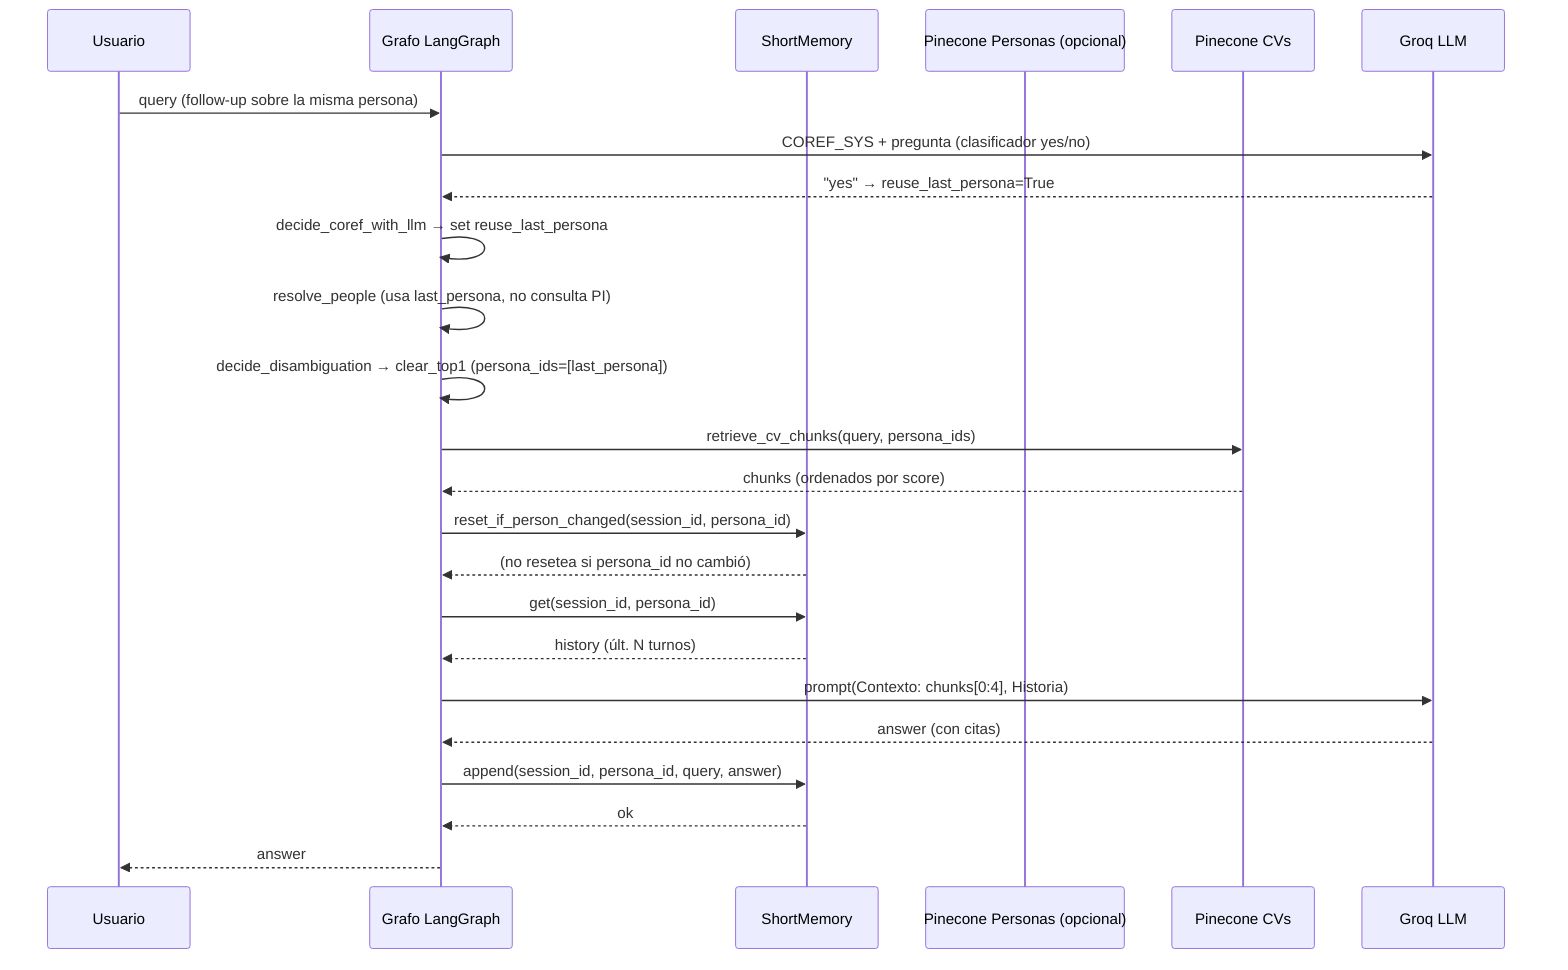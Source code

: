 sequenceDiagram
participant U as Usuario
participant G as Grafo LangGraph
participant MEM as ShortMemory
participant PI as Pinecone Personas (opcional)
participant CI as Pinecone CVs
participant L as Groq LLM


U->>G: query (follow-up sobre la misma persona)
G->>L: COREF_SYS + pregunta (clasificador yes/no)
L-->>G: "yes" → reuse_last_persona=True
G->>G: decide_coref_with_llm → set reuse_last_persona
G->>G: resolve_people (usa last_persona, no consulta PI)
G->>G: decide_disambiguation → clear_top1 (persona_ids=[last_persona])
G->>CI: retrieve_cv_chunks(query, persona_ids)
CI-->>G: chunks (ordenados por score)
G->>MEM: reset_if_person_changed(session_id, persona_id)
MEM-->>G: (no resetea si persona_id no cambió)
G->>MEM: get(session_id, persona_id)
MEM-->>G: history (últ. N turnos)
G->>L: prompt(Contexto: chunks[0:4], Historia)
L-->>G: answer (con citas)
G->>MEM: append(session_id, persona_id, query, answer)
MEM-->>G: ok
G-->>U: answer